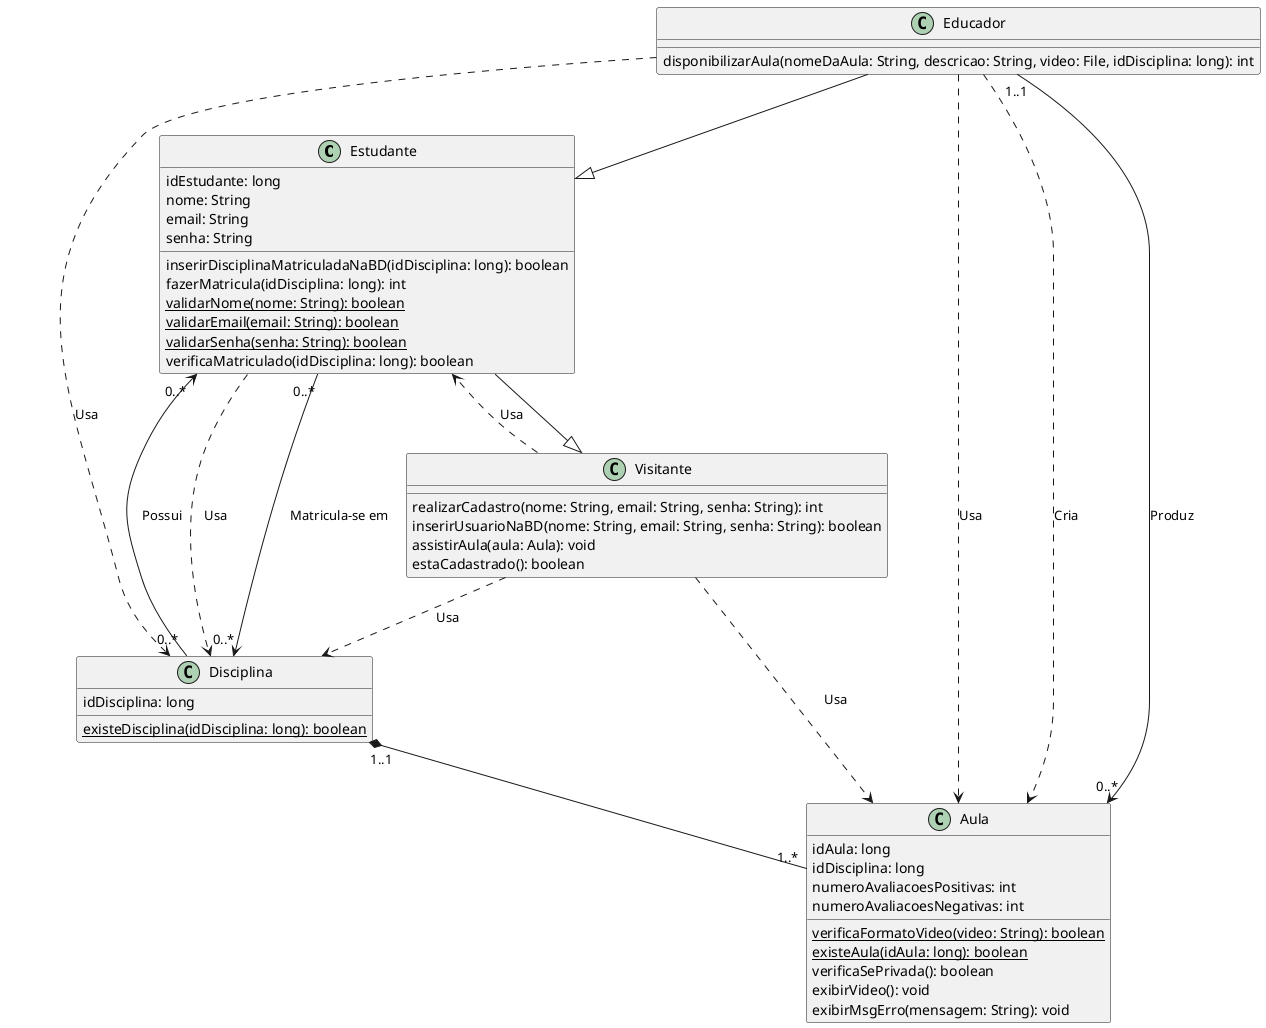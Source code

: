 @startuml diagrama_classes
class Estudante{
    idEstudante: long
    nome: String
    email: String
    senha: String
    inserirDisciplinaMatriculadaNaBD(idDisciplina: long): boolean  
    fazerMatricula(idDisciplina: long): int
    {static}validarNome(nome: String): boolean
    {static}validarEmail(email: String): boolean
    {static}validarSenha(senha: String): boolean
    verificaMatriculado(idDisciplina: long): boolean
}

class Disciplina{
    idDisciplina: long
    {static}existeDisciplina(idDisciplina: long): boolean
}

class Visitante{
    realizarCadastro(nome: String, email: String, senha: String): int
    inserirUsuarioNaBD(nome: String, email: String, senha: String): boolean    
    assistirAula(aula: Aula): void
    estaCadastrado(): boolean
}

class Educador{
    disponibilizarAula(nomeDaAula: String, descricao: String, video: File, idDisciplina: long): int
}

class Aula{
    idAula: long
    idDisciplina: long
    numeroAvaliacoesPositivas: int
    numeroAvaliacoesNegativas: int
    {static}verificaFormatoVideo(video: String): boolean
    {static}existeAula(idAula: long): boolean
    verificaSePrivada(): boolean
    exibirVideo(): void
    exibirMsgErro(mensagem: String): void 
}

' heranças
Estudante--|>Visitante
Educador--|>Estudante

' dependencias
Estudante..>Disciplina: Usa
Educador..>Disciplina: Usa  
Educador..>Aula: Usa
Educador..>Aula: Cria
Visitante..>Aula: Usa
Visitante..>Estudante: Usa
Visitante..>Disciplina: Usa

' associações
Disciplina"1..1"*--"1..*"Aula
Disciplina"0..*"-right->"0..*"Estudante: Possui
Estudante"0..*"-right->"0..*"Disciplina: Matricula-se em
Educador"1..1"-right->"0..*"Aula: Produz

@enduml